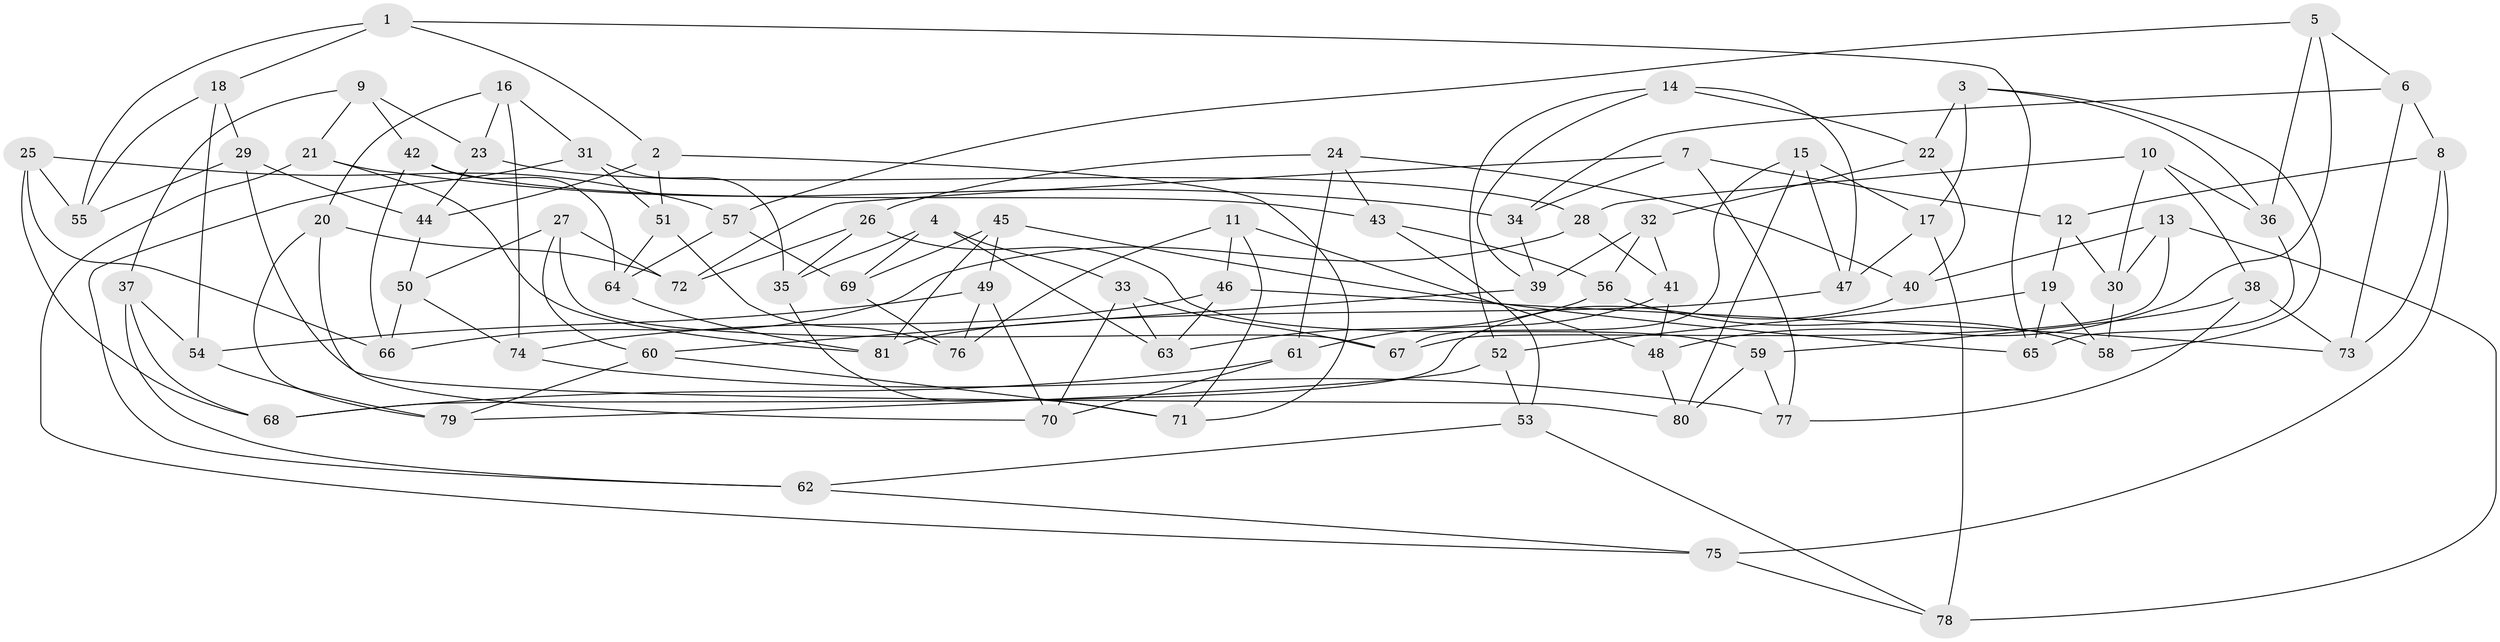 // Generated by graph-tools (version 1.1) at 2025/37/03/09/25 02:37:51]
// undirected, 81 vertices, 162 edges
graph export_dot {
graph [start="1"]
  node [color=gray90,style=filled];
  1;
  2;
  3;
  4;
  5;
  6;
  7;
  8;
  9;
  10;
  11;
  12;
  13;
  14;
  15;
  16;
  17;
  18;
  19;
  20;
  21;
  22;
  23;
  24;
  25;
  26;
  27;
  28;
  29;
  30;
  31;
  32;
  33;
  34;
  35;
  36;
  37;
  38;
  39;
  40;
  41;
  42;
  43;
  44;
  45;
  46;
  47;
  48;
  49;
  50;
  51;
  52;
  53;
  54;
  55;
  56;
  57;
  58;
  59;
  60;
  61;
  62;
  63;
  64;
  65;
  66;
  67;
  68;
  69;
  70;
  71;
  72;
  73;
  74;
  75;
  76;
  77;
  78;
  79;
  80;
  81;
  1 -- 55;
  1 -- 65;
  1 -- 18;
  1 -- 2;
  2 -- 71;
  2 -- 51;
  2 -- 44;
  3 -- 22;
  3 -- 58;
  3 -- 17;
  3 -- 36;
  4 -- 33;
  4 -- 35;
  4 -- 63;
  4 -- 69;
  5 -- 57;
  5 -- 6;
  5 -- 36;
  5 -- 48;
  6 -- 8;
  6 -- 34;
  6 -- 73;
  7 -- 77;
  7 -- 72;
  7 -- 12;
  7 -- 34;
  8 -- 75;
  8 -- 73;
  8 -- 12;
  9 -- 23;
  9 -- 21;
  9 -- 37;
  9 -- 42;
  10 -- 38;
  10 -- 28;
  10 -- 36;
  10 -- 30;
  11 -- 76;
  11 -- 46;
  11 -- 48;
  11 -- 71;
  12 -- 19;
  12 -- 30;
  13 -- 40;
  13 -- 30;
  13 -- 78;
  13 -- 67;
  14 -- 52;
  14 -- 47;
  14 -- 39;
  14 -- 22;
  15 -- 17;
  15 -- 80;
  15 -- 47;
  15 -- 67;
  16 -- 23;
  16 -- 74;
  16 -- 20;
  16 -- 31;
  17 -- 47;
  17 -- 78;
  18 -- 54;
  18 -- 29;
  18 -- 55;
  19 -- 65;
  19 -- 52;
  19 -- 58;
  20 -- 79;
  20 -- 70;
  20 -- 72;
  21 -- 75;
  21 -- 81;
  21 -- 34;
  22 -- 40;
  22 -- 32;
  23 -- 28;
  23 -- 44;
  24 -- 43;
  24 -- 26;
  24 -- 61;
  24 -- 40;
  25 -- 66;
  25 -- 55;
  25 -- 68;
  25 -- 57;
  26 -- 72;
  26 -- 59;
  26 -- 35;
  27 -- 67;
  27 -- 50;
  27 -- 60;
  27 -- 72;
  28 -- 66;
  28 -- 41;
  29 -- 80;
  29 -- 55;
  29 -- 44;
  30 -- 58;
  31 -- 35;
  31 -- 51;
  31 -- 62;
  32 -- 41;
  32 -- 56;
  32 -- 39;
  33 -- 63;
  33 -- 67;
  33 -- 70;
  34 -- 39;
  35 -- 71;
  36 -- 65;
  37 -- 62;
  37 -- 68;
  37 -- 54;
  38 -- 77;
  38 -- 59;
  38 -- 73;
  39 -- 60;
  40 -- 68;
  41 -- 61;
  41 -- 48;
  42 -- 43;
  42 -- 66;
  42 -- 64;
  43 -- 56;
  43 -- 53;
  44 -- 50;
  45 -- 69;
  45 -- 65;
  45 -- 81;
  45 -- 49;
  46 -- 74;
  46 -- 73;
  46 -- 63;
  47 -- 81;
  48 -- 80;
  49 -- 70;
  49 -- 76;
  49 -- 54;
  50 -- 66;
  50 -- 74;
  51 -- 76;
  51 -- 64;
  52 -- 53;
  52 -- 79;
  53 -- 78;
  53 -- 62;
  54 -- 79;
  56 -- 58;
  56 -- 63;
  57 -- 69;
  57 -- 64;
  59 -- 80;
  59 -- 77;
  60 -- 71;
  60 -- 79;
  61 -- 70;
  61 -- 68;
  62 -- 75;
  64 -- 81;
  69 -- 76;
  74 -- 77;
  75 -- 78;
}

